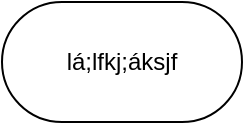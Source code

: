 <mxfile version="13.10.0" type="github">
  <diagram id="6DmPDDC-hSAssfeK4FAG" name="Page-1">
    <mxGraphModel dx="824" dy="476" grid="1" gridSize="10" guides="1" tooltips="1" connect="1" arrows="1" fold="1" page="1" pageScale="1" pageWidth="850" pageHeight="1100" math="0" shadow="0">
      <root>
        <mxCell id="0" />
        <mxCell id="1" parent="0" />
        <mxCell id="DRykwZ0vHsyiwN3d384E-1" value="lá;lfkj;áksjf" style="rounded=1;whiteSpace=wrap;html=1;arcSize=50;" vertex="1" parent="1">
          <mxGeometry x="390" y="150" width="120" height="60" as="geometry" />
        </mxCell>
      </root>
    </mxGraphModel>
  </diagram>
</mxfile>

